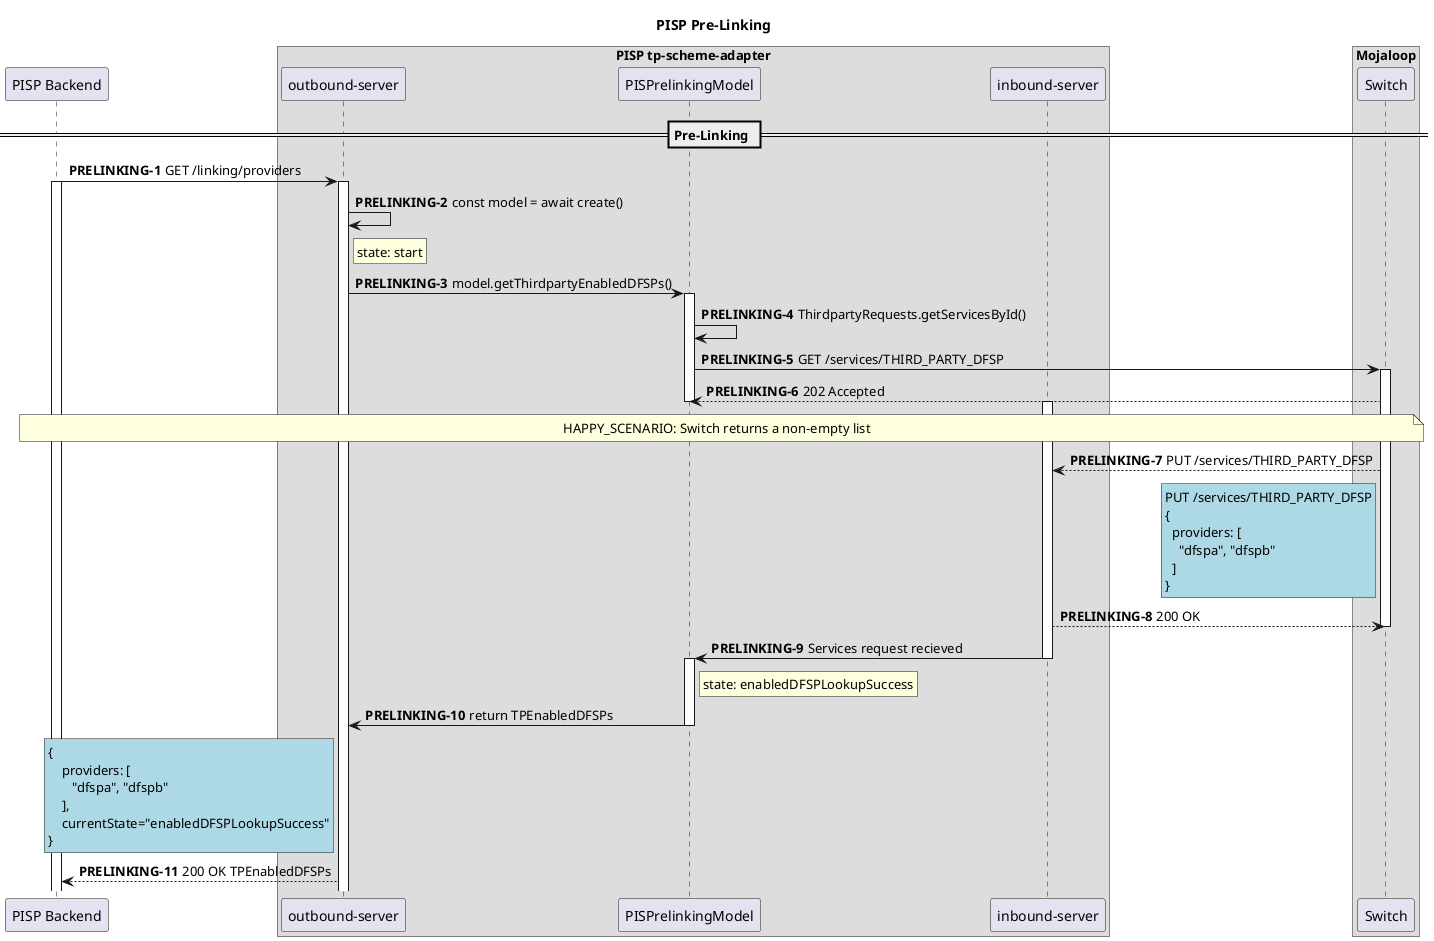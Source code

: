 @startuml

title PISP Pre-Linking

participant "PISP Backend" as PISP
box "PISP tp-scheme-adapter"
  participant "outbound-server" as PISP_TP_OUT
  participant "PISPrelinkingModel" as PISP_PLM
  participant "inbound-server" as PISP_TP_IN
end box
box "Mojaloop"
    participant Switch
end box

== Pre-Linking ==
autonumber 1 "<b>PRELINKING-#</b>"

PISP -> PISP_TP_OUT: GET /linking/providers

activate PISP
activate PISP_TP_OUT

PISP_TP_OUT -> PISP_TP_OUT: const model = await create()
rnote right of PISP_TP_OUT: state: start
PISP_TP_OUT -> PISP_PLM: model.getThirdpartyEnabledDFSPs()

activate PISP_PLM

PISP_PLM -> PISP_PLM: ThirdpartyRequests.getServicesById()
PISP_PLM -> Switch: GET /services/THIRD_PARTY_DFSP

activate Switch
Switch --> PISP_PLM: 202 Accepted
deactivate PISP_PLM

note over PISP, Switch
  HAPPY_SCENARIO: Switch returns a non-empty list
end note

activate PISP_TP_IN

Switch --> PISP_TP_IN: PUT /services/THIRD_PARTY_DFSP
rnote left of Switch #LightBlue
PUT /services/THIRD_PARTY_DFSP
{
  providers: [
    "dfspa", "dfspb"
  ]
}
end note
PISP_TP_IN --> Switch: 200 OK

deactivate Switch

PISP_TP_IN -> PISP_PLM: Services request recieved

deactivate PISP_TP_IN
activate PISP_PLM

rnote right of PISP_PLM: state: enabledDFSPLookupSuccess
PISP_PLM -> PISP_TP_OUT: return TPEnabledDFSPs

deactivate PISP_PLM
rnote left of PISP_TP_OUT #LightBlue
{
    providers: [
       "dfspa", "dfspb"
    ],
    currentState="enabledDFSPLookupSuccess"
}
end note
PISP_TP_OUT --> PISP: 200 OK TPEnabledDFSPs

@enduml
